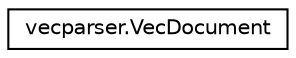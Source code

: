 digraph "Graphical Class Hierarchy"
{
  edge [fontname="Helvetica",fontsize="10",labelfontname="Helvetica",labelfontsize="10"];
  node [fontname="Helvetica",fontsize="10",shape=record];
  rankdir="LR";
  Node0 [label="vecparser.VecDocument",height=0.2,width=0.4,color="black", fillcolor="white", style="filled",URL="$classvecparser_1_1_vec_document.html"];
}
